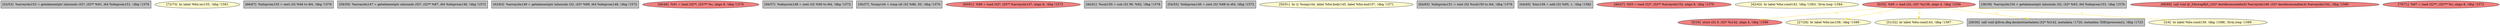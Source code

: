 
digraph G {


node6458 [fillcolor=grey,label="[52/53]  %arrayidx152 = getelementptr inbounds i32*, i32** %91, i64 %idxprom151, !dbg !1576",shape=rectangle,style=filled ]
node6456 [fillcolor=lemonchiffon,label="[72/73]  br label %for.inc155, !dbg !1581",shape=ellipse,style=filled ]
node6455 [fillcolor=grey,label="[66/67]  %idxprom153 = zext i32 %94 to i64, !dbg !1576",shape=rectangle,style=filled ]
node6452 [fillcolor=grey,label="[58/59]  %arrayidx147 = getelementptr inbounds i32*, i32** %87, i64 %idxprom146, !dbg !1572",shape=rectangle,style=filled ]
node6451 [fillcolor=grey,label="[62/63]  %arrayidx149 = getelementptr inbounds i32, i32* %89, i64 %idxprom148, !dbg !1572",shape=rectangle,style=filled ]
node6438 [fillcolor=lightcoral,label="[48/49]  %91 = load i32**, i32*** %c, align 8, !dbg !1576",shape=ellipse,style=filled ]
node6437 [fillcolor=grey,label="[56/57]  %idxprom148 = zext i32 %90 to i64, !dbg !1572",shape=rectangle,style=filled ]
node6444 [fillcolor=grey,label="[36/37]  %cmp144 = icmp ult i32 %86, 50, !dbg !1570",shape=rectangle,style=filled ]
node6439 [fillcolor=lightcoral,label="[60/61]  %89 = load i32*, i32** %arrayidx147, align 8, !dbg !1572",shape=ellipse,style=filled ]
node6447 [fillcolor=grey,label="[40/41]  %sub150 = sub i32 99, %92, !dbg !1578",shape=rectangle,style=filled ]
node6436 [fillcolor=grey,label="[54/55]  %idxprom146 = zext i32 %88 to i64, !dbg !1572",shape=rectangle,style=filled ]
node6457 [fillcolor=lemonchiffon,label="[50/51]  br i1 %cmp144, label %for.body145, label %for.end157, !dbg !1571",shape=ellipse,style=filled ]
node6454 [fillcolor=grey,label="[64/65]  %idxprom151 = zext i32 %sub150 to i64, !dbg !1576",shape=rectangle,style=filled ]
node6434 [fillcolor=grey,label="[44/45]  %inc156 = add i32 %95, 1, !dbg !1582",shape=rectangle,style=filled ]
node6435 [fillcolor=lightcoral,label="[46/47]  %93 = load i32*, i32** %arrayidx152, align 8, !dbg !1576",shape=ellipse,style=filled ]
node6453 [fillcolor=lemonchiffon,label="[42/43]  br label %for.cond143, !dbg !1583, !llvm.loop !1584",shape=ellipse,style=filled ]
node6440 [fillcolor=lightcoral,label="[0/35]  %85 = load i32, i32* %j138, align 4, !dbg !1559",shape=ellipse,style=filled ]
node6445 [fillcolor=lightcoral,label="[5/16]  store i32 0, i32* %i142, align 4, !dbg !1566",shape=ellipse,style=filled ]
node6450 [fillcolor=lemonchiffon,label="[27/28]  br label %for.inc158, !dbg !1586",shape=ellipse,style=filled ]
node6448 [fillcolor=grey,label="[38/39]  %arrayidx154 = getelementptr inbounds i32, i32* %93, i64 %idxprom153, !dbg !1576",shape=rectangle,style=filled ]
node6441 [fillcolor=lemonchiffon,label="[31/32]  br label %for.cond143, !dbg !1567",shape=ellipse,style=filled ]
node6442 [fillcolor=lightcoral,label="[68/69]  call void @_Z4swapRjS_(i32* dereferenceable(4) %arrayidx149, i32* dereferenceable(4) %arrayidx154), !dbg !1580",shape=ellipse,style=filled ]
node6443 [fillcolor=grey,label="[29/30]  call void @llvm.dbg.declare(metadata i32* %i142, metadata !1720, metadata !DIExpression()), !dbg !1723",shape=rectangle,style=filled ]
node6446 [fillcolor=lightcoral,label="[70/71]  %87 = load i32**, i32*** %c, align 8, !dbg !1572",shape=ellipse,style=filled ]
node6449 [fillcolor=lemonchiffon,label="[3/4]  br label %for.cond139, !dbg !1588, !llvm.loop !1589",shape=ellipse,style=filled ]

node6440->node6441 [style=solid,color=gold,label="C",penwidth=1.0,fontcolor=gold ]
node6440->node6445 [style=solid,color=gold,label="C",penwidth=1.0,fontcolor=gold ]
node6440->node6443 [style=solid,color=gold,label="C",penwidth=1.0,fontcolor=gold ]
node6440->node6449 [style=solid,color=gold,label="C",penwidth=1.0,fontcolor=gold ]
node6440->node6450 [style=solid,color=gold,label="C",penwidth=1.0,fontcolor=gold ]


}
